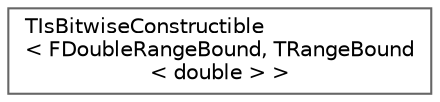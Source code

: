 digraph "Graphical Class Hierarchy"
{
 // INTERACTIVE_SVG=YES
 // LATEX_PDF_SIZE
  bgcolor="transparent";
  edge [fontname=Helvetica,fontsize=10,labelfontname=Helvetica,labelfontsize=10];
  node [fontname=Helvetica,fontsize=10,shape=box,height=0.2,width=0.4];
  rankdir="LR";
  Node0 [id="Node000000",label="TIsBitwiseConstructible\l\< FDoubleRangeBound, TRangeBound\l\< double \> \>",height=0.2,width=0.4,color="grey40", fillcolor="white", style="filled",URL="$d4/d3d/structTIsBitwiseConstructible_3_01FDoubleRangeBound_00_01TRangeBound_3_01double_01_4_01_4.html",tooltip=" "];
}
